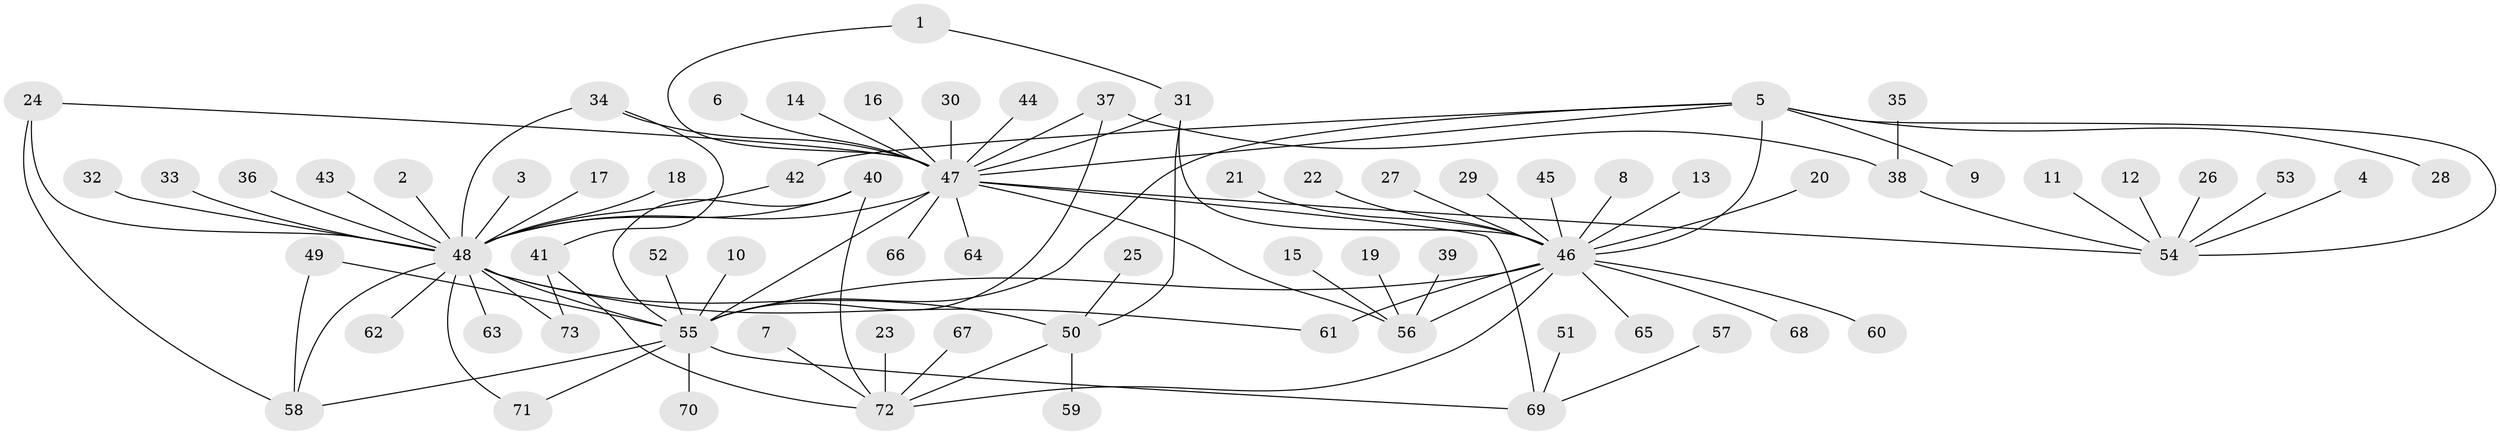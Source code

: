 // original degree distribution, {2: 0.2, 9: 0.006896551724137931, 20: 0.020689655172413793, 8: 0.020689655172413793, 7: 0.013793103448275862, 10: 0.006896551724137931, 1: 0.5517241379310345, 4: 0.06206896551724138, 3: 0.10344827586206896, 5: 0.013793103448275862}
// Generated by graph-tools (version 1.1) at 2025/26/03/09/25 03:26:04]
// undirected, 73 vertices, 96 edges
graph export_dot {
graph [start="1"]
  node [color=gray90,style=filled];
  1;
  2;
  3;
  4;
  5;
  6;
  7;
  8;
  9;
  10;
  11;
  12;
  13;
  14;
  15;
  16;
  17;
  18;
  19;
  20;
  21;
  22;
  23;
  24;
  25;
  26;
  27;
  28;
  29;
  30;
  31;
  32;
  33;
  34;
  35;
  36;
  37;
  38;
  39;
  40;
  41;
  42;
  43;
  44;
  45;
  46;
  47;
  48;
  49;
  50;
  51;
  52;
  53;
  54;
  55;
  56;
  57;
  58;
  59;
  60;
  61;
  62;
  63;
  64;
  65;
  66;
  67;
  68;
  69;
  70;
  71;
  72;
  73;
  1 -- 31 [weight=1.0];
  1 -- 47 [weight=1.0];
  2 -- 48 [weight=1.0];
  3 -- 48 [weight=1.0];
  4 -- 54 [weight=1.0];
  5 -- 9 [weight=1.0];
  5 -- 28 [weight=1.0];
  5 -- 42 [weight=1.0];
  5 -- 46 [weight=1.0];
  5 -- 47 [weight=1.0];
  5 -- 54 [weight=1.0];
  5 -- 55 [weight=1.0];
  6 -- 47 [weight=1.0];
  7 -- 72 [weight=1.0];
  8 -- 46 [weight=1.0];
  10 -- 55 [weight=1.0];
  11 -- 54 [weight=1.0];
  12 -- 54 [weight=1.0];
  13 -- 46 [weight=1.0];
  14 -- 47 [weight=1.0];
  15 -- 56 [weight=1.0];
  16 -- 47 [weight=1.0];
  17 -- 48 [weight=1.0];
  18 -- 48 [weight=1.0];
  19 -- 56 [weight=1.0];
  20 -- 46 [weight=1.0];
  21 -- 46 [weight=1.0];
  22 -- 46 [weight=1.0];
  23 -- 72 [weight=1.0];
  24 -- 47 [weight=1.0];
  24 -- 48 [weight=1.0];
  24 -- 58 [weight=1.0];
  25 -- 50 [weight=1.0];
  26 -- 54 [weight=1.0];
  27 -- 46 [weight=1.0];
  29 -- 46 [weight=1.0];
  30 -- 47 [weight=1.0];
  31 -- 46 [weight=1.0];
  31 -- 47 [weight=1.0];
  31 -- 50 [weight=1.0];
  32 -- 48 [weight=1.0];
  33 -- 48 [weight=1.0];
  34 -- 41 [weight=1.0];
  34 -- 47 [weight=1.0];
  34 -- 48 [weight=1.0];
  35 -- 38 [weight=1.0];
  36 -- 48 [weight=1.0];
  37 -- 38 [weight=1.0];
  37 -- 47 [weight=1.0];
  37 -- 55 [weight=1.0];
  38 -- 54 [weight=1.0];
  39 -- 56 [weight=1.0];
  40 -- 48 [weight=1.0];
  40 -- 55 [weight=1.0];
  40 -- 72 [weight=1.0];
  41 -- 72 [weight=1.0];
  41 -- 73 [weight=1.0];
  42 -- 48 [weight=1.0];
  43 -- 48 [weight=1.0];
  44 -- 47 [weight=1.0];
  45 -- 46 [weight=1.0];
  46 -- 55 [weight=2.0];
  46 -- 56 [weight=2.0];
  46 -- 60 [weight=1.0];
  46 -- 61 [weight=2.0];
  46 -- 65 [weight=1.0];
  46 -- 68 [weight=1.0];
  46 -- 72 [weight=1.0];
  47 -- 48 [weight=1.0];
  47 -- 54 [weight=1.0];
  47 -- 55 [weight=1.0];
  47 -- 56 [weight=1.0];
  47 -- 64 [weight=1.0];
  47 -- 66 [weight=1.0];
  47 -- 69 [weight=1.0];
  48 -- 50 [weight=1.0];
  48 -- 55 [weight=1.0];
  48 -- 58 [weight=1.0];
  48 -- 61 [weight=1.0];
  48 -- 62 [weight=1.0];
  48 -- 63 [weight=1.0];
  48 -- 71 [weight=1.0];
  48 -- 73 [weight=1.0];
  49 -- 55 [weight=1.0];
  49 -- 58 [weight=1.0];
  50 -- 59 [weight=1.0];
  50 -- 72 [weight=1.0];
  51 -- 69 [weight=1.0];
  52 -- 55 [weight=1.0];
  53 -- 54 [weight=1.0];
  55 -- 58 [weight=1.0];
  55 -- 69 [weight=1.0];
  55 -- 70 [weight=1.0];
  55 -- 71 [weight=1.0];
  57 -- 69 [weight=1.0];
  67 -- 72 [weight=1.0];
}

